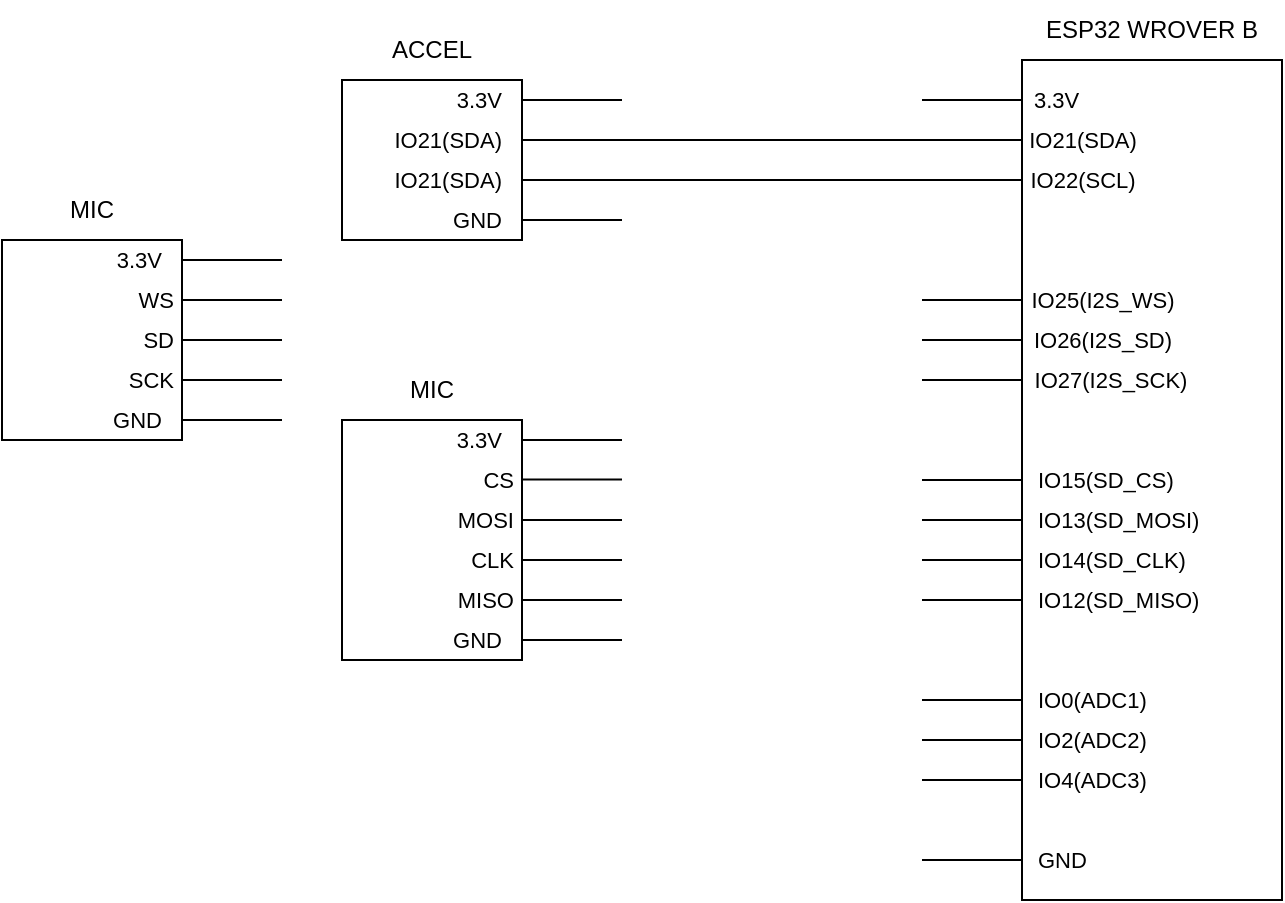 <mxfile version="26.0.16">
  <diagram name="Страница — 1" id="R1PNzt06GPcBgG97Ss6i">
    <mxGraphModel dx="600" dy="365" grid="1" gridSize="10" guides="1" tooltips="1" connect="1" arrows="1" fold="1" page="1" pageScale="1" pageWidth="827" pageHeight="1169" math="0" shadow="0">
      <root>
        <mxCell id="0" />
        <mxCell id="1" parent="0" />
        <mxCell id="N8a33hzFeptmH6NpnaTR-1" value="" style="rounded=0;whiteSpace=wrap;html=1;" vertex="1" parent="1">
          <mxGeometry x="520" y="110" width="130" height="420" as="geometry" />
        </mxCell>
        <mxCell id="N8a33hzFeptmH6NpnaTR-2" value="" style="endArrow=none;html=1;rounded=0;" edge="1" parent="1">
          <mxGeometry width="50" height="50" relative="1" as="geometry">
            <mxPoint x="470" y="150" as="sourcePoint" />
            <mxPoint x="520" y="150" as="targetPoint" />
          </mxGeometry>
        </mxCell>
        <mxCell id="N8a33hzFeptmH6NpnaTR-3" value="IO21(SDA)" style="edgeLabel;html=1;align=center;verticalAlign=middle;resizable=0;points=[];" vertex="1" connectable="0" parent="N8a33hzFeptmH6NpnaTR-2">
          <mxGeometry x="0.472" y="-4" relative="1" as="geometry">
            <mxPoint x="43" y="-4" as="offset" />
          </mxGeometry>
        </mxCell>
        <mxCell id="N8a33hzFeptmH6NpnaTR-4" value="" style="endArrow=none;html=1;rounded=0;" edge="1" parent="1">
          <mxGeometry width="50" height="50" relative="1" as="geometry">
            <mxPoint x="470" y="170" as="sourcePoint" />
            <mxPoint x="520" y="170" as="targetPoint" />
          </mxGeometry>
        </mxCell>
        <mxCell id="N8a33hzFeptmH6NpnaTR-5" value="IO22(SCL)" style="edgeLabel;html=1;align=center;verticalAlign=middle;resizable=0;points=[];" vertex="1" connectable="0" parent="N8a33hzFeptmH6NpnaTR-4">
          <mxGeometry x="0.472" y="-4" relative="1" as="geometry">
            <mxPoint x="43" y="-4" as="offset" />
          </mxGeometry>
        </mxCell>
        <mxCell id="N8a33hzFeptmH6NpnaTR-6" value="" style="endArrow=none;html=1;rounded=0;" edge="1" parent="1">
          <mxGeometry width="50" height="50" relative="1" as="geometry">
            <mxPoint x="470" y="230" as="sourcePoint" />
            <mxPoint x="520" y="230" as="targetPoint" />
          </mxGeometry>
        </mxCell>
        <mxCell id="N8a33hzFeptmH6NpnaTR-7" value="IO25(I2S_WS)" style="edgeLabel;html=1;align=center;verticalAlign=middle;resizable=0;points=[];" vertex="1" connectable="0" parent="N8a33hzFeptmH6NpnaTR-6">
          <mxGeometry x="0.472" y="-4" relative="1" as="geometry">
            <mxPoint x="53" y="-4" as="offset" />
          </mxGeometry>
        </mxCell>
        <mxCell id="N8a33hzFeptmH6NpnaTR-14" value="" style="endArrow=none;html=1;rounded=0;" edge="1" parent="1">
          <mxGeometry width="50" height="50" relative="1" as="geometry">
            <mxPoint x="470" y="250" as="sourcePoint" />
            <mxPoint x="520" y="250" as="targetPoint" />
          </mxGeometry>
        </mxCell>
        <mxCell id="N8a33hzFeptmH6NpnaTR-15" value="IO26(I2S_SD)" style="edgeLabel;html=1;align=center;verticalAlign=middle;resizable=0;points=[];" vertex="1" connectable="0" parent="N8a33hzFeptmH6NpnaTR-14">
          <mxGeometry x="0.472" y="-4" relative="1" as="geometry">
            <mxPoint x="53" y="-4" as="offset" />
          </mxGeometry>
        </mxCell>
        <mxCell id="N8a33hzFeptmH6NpnaTR-16" value="" style="endArrow=none;html=1;rounded=0;" edge="1" parent="1">
          <mxGeometry width="50" height="50" relative="1" as="geometry">
            <mxPoint x="470" y="270" as="sourcePoint" />
            <mxPoint x="520" y="270" as="targetPoint" />
          </mxGeometry>
        </mxCell>
        <mxCell id="N8a33hzFeptmH6NpnaTR-17" value="IO27(I2S_SCK)" style="edgeLabel;html=1;align=center;verticalAlign=middle;resizable=0;points=[];" vertex="1" connectable="0" parent="N8a33hzFeptmH6NpnaTR-16">
          <mxGeometry x="0.472" y="-4" relative="1" as="geometry">
            <mxPoint x="57" y="-4" as="offset" />
          </mxGeometry>
        </mxCell>
        <mxCell id="N8a33hzFeptmH6NpnaTR-25" value="" style="endArrow=none;html=1;rounded=0;" edge="1" parent="1">
          <mxGeometry width="50" height="50" relative="1" as="geometry">
            <mxPoint x="470" y="320" as="sourcePoint" />
            <mxPoint x="520" y="320" as="targetPoint" />
          </mxGeometry>
        </mxCell>
        <mxCell id="N8a33hzFeptmH6NpnaTR-26" value="IO15(SD_CS)" style="edgeLabel;html=1;align=left;verticalAlign=middle;resizable=0;points=[];" vertex="1" connectable="0" parent="N8a33hzFeptmH6NpnaTR-25">
          <mxGeometry x="0.472" y="-4" relative="1" as="geometry">
            <mxPoint x="19" y="-4" as="offset" />
          </mxGeometry>
        </mxCell>
        <mxCell id="N8a33hzFeptmH6NpnaTR-31" value="" style="endArrow=none;html=1;rounded=0;" edge="1" parent="1">
          <mxGeometry width="50" height="50" relative="1" as="geometry">
            <mxPoint x="470" y="340" as="sourcePoint" />
            <mxPoint x="520" y="340" as="targetPoint" />
          </mxGeometry>
        </mxCell>
        <mxCell id="N8a33hzFeptmH6NpnaTR-32" value="IO13(SD_MOSI)" style="edgeLabel;html=1;align=left;verticalAlign=middle;resizable=0;points=[];" vertex="1" connectable="0" parent="N8a33hzFeptmH6NpnaTR-31">
          <mxGeometry x="0.472" y="-4" relative="1" as="geometry">
            <mxPoint x="19" y="-4" as="offset" />
          </mxGeometry>
        </mxCell>
        <mxCell id="N8a33hzFeptmH6NpnaTR-33" value="" style="endArrow=none;html=1;rounded=0;" edge="1" parent="1">
          <mxGeometry width="50" height="50" relative="1" as="geometry">
            <mxPoint x="470" y="360" as="sourcePoint" />
            <mxPoint x="520" y="360" as="targetPoint" />
          </mxGeometry>
        </mxCell>
        <mxCell id="N8a33hzFeptmH6NpnaTR-34" value="IO14(SD_CLK)" style="edgeLabel;html=1;align=left;verticalAlign=middle;resizable=0;points=[];" vertex="1" connectable="0" parent="N8a33hzFeptmH6NpnaTR-33">
          <mxGeometry x="0.472" y="-4" relative="1" as="geometry">
            <mxPoint x="19" y="-4" as="offset" />
          </mxGeometry>
        </mxCell>
        <mxCell id="N8a33hzFeptmH6NpnaTR-35" value="" style="endArrow=none;html=1;rounded=0;" edge="1" parent="1">
          <mxGeometry width="50" height="50" relative="1" as="geometry">
            <mxPoint x="470" y="380" as="sourcePoint" />
            <mxPoint x="520" y="380" as="targetPoint" />
          </mxGeometry>
        </mxCell>
        <mxCell id="N8a33hzFeptmH6NpnaTR-36" value="IO12(SD_MISO)" style="edgeLabel;html=1;align=left;verticalAlign=middle;resizable=0;points=[];" vertex="1" connectable="0" parent="N8a33hzFeptmH6NpnaTR-35">
          <mxGeometry x="0.472" y="-4" relative="1" as="geometry">
            <mxPoint x="19" y="-4" as="offset" />
          </mxGeometry>
        </mxCell>
        <mxCell id="N8a33hzFeptmH6NpnaTR-37" value="" style="endArrow=none;html=1;rounded=0;" edge="1" parent="1">
          <mxGeometry width="50" height="50" relative="1" as="geometry">
            <mxPoint x="470" y="430" as="sourcePoint" />
            <mxPoint x="520" y="430" as="targetPoint" />
          </mxGeometry>
        </mxCell>
        <mxCell id="N8a33hzFeptmH6NpnaTR-38" value="IO0(ADC1)" style="edgeLabel;html=1;align=left;verticalAlign=middle;resizable=0;points=[];" vertex="1" connectable="0" parent="N8a33hzFeptmH6NpnaTR-37">
          <mxGeometry x="0.472" y="-4" relative="1" as="geometry">
            <mxPoint x="19" y="-4" as="offset" />
          </mxGeometry>
        </mxCell>
        <mxCell id="N8a33hzFeptmH6NpnaTR-39" value="" style="endArrow=none;html=1;rounded=0;" edge="1" parent="1">
          <mxGeometry width="50" height="50" relative="1" as="geometry">
            <mxPoint x="470" y="450" as="sourcePoint" />
            <mxPoint x="520" y="450" as="targetPoint" />
          </mxGeometry>
        </mxCell>
        <mxCell id="N8a33hzFeptmH6NpnaTR-40" value="IO2(ADC2)" style="edgeLabel;html=1;align=left;verticalAlign=middle;resizable=0;points=[];" vertex="1" connectable="0" parent="N8a33hzFeptmH6NpnaTR-39">
          <mxGeometry x="0.472" y="-4" relative="1" as="geometry">
            <mxPoint x="19" y="-4" as="offset" />
          </mxGeometry>
        </mxCell>
        <mxCell id="N8a33hzFeptmH6NpnaTR-41" value="" style="endArrow=none;html=1;rounded=0;" edge="1" parent="1">
          <mxGeometry width="50" height="50" relative="1" as="geometry">
            <mxPoint x="470" y="470" as="sourcePoint" />
            <mxPoint x="520" y="470" as="targetPoint" />
          </mxGeometry>
        </mxCell>
        <mxCell id="N8a33hzFeptmH6NpnaTR-42" value="IO4(ADC3)" style="edgeLabel;html=1;align=left;verticalAlign=middle;resizable=0;points=[];" vertex="1" connectable="0" parent="N8a33hzFeptmH6NpnaTR-41">
          <mxGeometry x="0.472" y="-4" relative="1" as="geometry">
            <mxPoint x="19" y="-4" as="offset" />
          </mxGeometry>
        </mxCell>
        <mxCell id="N8a33hzFeptmH6NpnaTR-43" value="" style="rounded=0;whiteSpace=wrap;html=1;" vertex="1" parent="1">
          <mxGeometry x="180" y="120" width="90" height="80" as="geometry" />
        </mxCell>
        <mxCell id="N8a33hzFeptmH6NpnaTR-44" value="ESP32 WROVER B" style="text;html=1;align=center;verticalAlign=middle;whiteSpace=wrap;rounded=0;" vertex="1" parent="1">
          <mxGeometry x="520" y="80" width="130" height="30" as="geometry" />
        </mxCell>
        <mxCell id="N8a33hzFeptmH6NpnaTR-45" value="" style="endArrow=none;html=1;rounded=0;" edge="1" parent="1">
          <mxGeometry width="50" height="50" relative="1" as="geometry">
            <mxPoint x="270" y="150" as="sourcePoint" />
            <mxPoint x="320" y="150" as="targetPoint" />
          </mxGeometry>
        </mxCell>
        <mxCell id="N8a33hzFeptmH6NpnaTR-46" value="IO21(SDA)" style="edgeLabel;html=1;align=right;verticalAlign=middle;resizable=0;points=[];" vertex="1" connectable="0" parent="N8a33hzFeptmH6NpnaTR-45">
          <mxGeometry x="0.472" y="-4" relative="1" as="geometry">
            <mxPoint x="-47" y="-4" as="offset" />
          </mxGeometry>
        </mxCell>
        <mxCell id="N8a33hzFeptmH6NpnaTR-47" value="" style="endArrow=none;html=1;rounded=0;" edge="1" parent="1">
          <mxGeometry width="50" height="50" relative="1" as="geometry">
            <mxPoint x="270" y="170" as="sourcePoint" />
            <mxPoint x="320" y="170" as="targetPoint" />
          </mxGeometry>
        </mxCell>
        <mxCell id="N8a33hzFeptmH6NpnaTR-48" value="IO21(SDA)" style="edgeLabel;html=1;align=right;verticalAlign=middle;resizable=0;points=[];" vertex="1" connectable="0" parent="N8a33hzFeptmH6NpnaTR-47">
          <mxGeometry x="0.472" y="-4" relative="1" as="geometry">
            <mxPoint x="-47" y="-4" as="offset" />
          </mxGeometry>
        </mxCell>
        <mxCell id="N8a33hzFeptmH6NpnaTR-49" value="" style="endArrow=none;html=1;rounded=0;" edge="1" parent="1">
          <mxGeometry width="50" height="50" relative="1" as="geometry">
            <mxPoint x="270" y="130" as="sourcePoint" />
            <mxPoint x="320" y="130" as="targetPoint" />
          </mxGeometry>
        </mxCell>
        <mxCell id="N8a33hzFeptmH6NpnaTR-50" value="3.3V" style="edgeLabel;html=1;align=right;verticalAlign=middle;resizable=0;points=[];" vertex="1" connectable="0" parent="N8a33hzFeptmH6NpnaTR-49">
          <mxGeometry x="0.472" y="-4" relative="1" as="geometry">
            <mxPoint x="-47" y="-4" as="offset" />
          </mxGeometry>
        </mxCell>
        <mxCell id="N8a33hzFeptmH6NpnaTR-52" value="" style="endArrow=none;html=1;rounded=0;" edge="1" parent="1">
          <mxGeometry width="50" height="50" relative="1" as="geometry">
            <mxPoint x="270" y="190" as="sourcePoint" />
            <mxPoint x="320" y="190" as="targetPoint" />
          </mxGeometry>
        </mxCell>
        <mxCell id="N8a33hzFeptmH6NpnaTR-53" value="GND" style="edgeLabel;html=1;align=right;verticalAlign=middle;resizable=0;points=[];" vertex="1" connectable="0" parent="N8a33hzFeptmH6NpnaTR-52">
          <mxGeometry x="0.472" y="-4" relative="1" as="geometry">
            <mxPoint x="-47" y="-4" as="offset" />
          </mxGeometry>
        </mxCell>
        <mxCell id="N8a33hzFeptmH6NpnaTR-54" value="" style="endArrow=none;html=1;rounded=0;" edge="1" parent="1">
          <mxGeometry width="50" height="50" relative="1" as="geometry">
            <mxPoint x="320" y="150" as="sourcePoint" />
            <mxPoint x="470" y="150" as="targetPoint" />
          </mxGeometry>
        </mxCell>
        <mxCell id="N8a33hzFeptmH6NpnaTR-55" value="" style="endArrow=none;html=1;rounded=0;" edge="1" parent="1">
          <mxGeometry width="50" height="50" relative="1" as="geometry">
            <mxPoint x="320" y="170" as="sourcePoint" />
            <mxPoint x="470" y="170" as="targetPoint" />
          </mxGeometry>
        </mxCell>
        <mxCell id="N8a33hzFeptmH6NpnaTR-56" value="" style="endArrow=none;html=1;rounded=0;" edge="1" parent="1">
          <mxGeometry width="50" height="50" relative="1" as="geometry">
            <mxPoint x="470" y="130" as="sourcePoint" />
            <mxPoint x="520" y="130" as="targetPoint" />
          </mxGeometry>
        </mxCell>
        <mxCell id="N8a33hzFeptmH6NpnaTR-57" value="3.3V" style="edgeLabel;html=1;align=left;verticalAlign=middle;resizable=0;points=[];" vertex="1" connectable="0" parent="N8a33hzFeptmH6NpnaTR-56">
          <mxGeometry x="0.472" y="-4" relative="1" as="geometry">
            <mxPoint x="17" y="-4" as="offset" />
          </mxGeometry>
        </mxCell>
        <mxCell id="N8a33hzFeptmH6NpnaTR-59" value="" style="endArrow=none;html=1;rounded=0;" edge="1" parent="1">
          <mxGeometry width="50" height="50" relative="1" as="geometry">
            <mxPoint x="470" y="510" as="sourcePoint" />
            <mxPoint x="520" y="510" as="targetPoint" />
          </mxGeometry>
        </mxCell>
        <mxCell id="N8a33hzFeptmH6NpnaTR-60" value="GND" style="edgeLabel;html=1;align=left;verticalAlign=middle;resizable=0;points=[];" vertex="1" connectable="0" parent="N8a33hzFeptmH6NpnaTR-59">
          <mxGeometry x="0.472" y="-4" relative="1" as="geometry">
            <mxPoint x="19" y="-4" as="offset" />
          </mxGeometry>
        </mxCell>
        <mxCell id="N8a33hzFeptmH6NpnaTR-63" value="ACCEL" style="text;html=1;align=center;verticalAlign=middle;whiteSpace=wrap;rounded=0;" vertex="1" parent="1">
          <mxGeometry x="180" y="90" width="90" height="30" as="geometry" />
        </mxCell>
        <mxCell id="N8a33hzFeptmH6NpnaTR-64" value="" style="rounded=0;whiteSpace=wrap;html=1;" vertex="1" parent="1">
          <mxGeometry x="10" y="200" width="90" height="100" as="geometry" />
        </mxCell>
        <mxCell id="N8a33hzFeptmH6NpnaTR-65" value="MIC" style="text;html=1;align=center;verticalAlign=middle;whiteSpace=wrap;rounded=0;" vertex="1" parent="1">
          <mxGeometry x="10" y="170" width="90" height="30" as="geometry" />
        </mxCell>
        <mxCell id="N8a33hzFeptmH6NpnaTR-78" value="" style="endArrow=none;html=1;rounded=0;" edge="1" parent="1">
          <mxGeometry width="50" height="50" relative="1" as="geometry">
            <mxPoint x="100" y="230" as="sourcePoint" />
            <mxPoint x="150" y="230" as="targetPoint" />
          </mxGeometry>
        </mxCell>
        <mxCell id="N8a33hzFeptmH6NpnaTR-79" value="WS" style="edgeLabel;html=1;align=right;verticalAlign=middle;resizable=0;points=[];" vertex="1" connectable="0" parent="N8a33hzFeptmH6NpnaTR-78">
          <mxGeometry x="0.472" y="-4" relative="1" as="geometry">
            <mxPoint x="-41" y="-4" as="offset" />
          </mxGeometry>
        </mxCell>
        <mxCell id="N8a33hzFeptmH6NpnaTR-80" value="" style="endArrow=none;html=1;rounded=0;" edge="1" parent="1">
          <mxGeometry width="50" height="50" relative="1" as="geometry">
            <mxPoint x="100" y="250" as="sourcePoint" />
            <mxPoint x="150" y="250" as="targetPoint" />
          </mxGeometry>
        </mxCell>
        <mxCell id="N8a33hzFeptmH6NpnaTR-81" value="SD" style="edgeLabel;html=1;align=right;verticalAlign=middle;resizable=0;points=[];" vertex="1" connectable="0" parent="N8a33hzFeptmH6NpnaTR-80">
          <mxGeometry x="0.472" y="-4" relative="1" as="geometry">
            <mxPoint x="-41" y="-4" as="offset" />
          </mxGeometry>
        </mxCell>
        <mxCell id="N8a33hzFeptmH6NpnaTR-82" value="" style="endArrow=none;html=1;rounded=0;" edge="1" parent="1">
          <mxGeometry width="50" height="50" relative="1" as="geometry">
            <mxPoint x="100" y="270" as="sourcePoint" />
            <mxPoint x="150" y="270" as="targetPoint" />
          </mxGeometry>
        </mxCell>
        <mxCell id="N8a33hzFeptmH6NpnaTR-83" value="SCK" style="edgeLabel;html=1;align=right;verticalAlign=middle;resizable=0;points=[];" vertex="1" connectable="0" parent="N8a33hzFeptmH6NpnaTR-82">
          <mxGeometry x="0.472" y="-4" relative="1" as="geometry">
            <mxPoint x="-41" y="-4" as="offset" />
          </mxGeometry>
        </mxCell>
        <mxCell id="N8a33hzFeptmH6NpnaTR-84" value="" style="endArrow=none;html=1;rounded=0;" edge="1" parent="1">
          <mxGeometry width="50" height="50" relative="1" as="geometry">
            <mxPoint x="100" y="210" as="sourcePoint" />
            <mxPoint x="150" y="210" as="targetPoint" />
          </mxGeometry>
        </mxCell>
        <mxCell id="N8a33hzFeptmH6NpnaTR-85" value="3.3V" style="edgeLabel;html=1;align=right;verticalAlign=middle;resizable=0;points=[];" vertex="1" connectable="0" parent="N8a33hzFeptmH6NpnaTR-84">
          <mxGeometry x="0.472" y="-4" relative="1" as="geometry">
            <mxPoint x="-47" y="-4" as="offset" />
          </mxGeometry>
        </mxCell>
        <mxCell id="N8a33hzFeptmH6NpnaTR-86" value="" style="endArrow=none;html=1;rounded=0;" edge="1" parent="1">
          <mxGeometry width="50" height="50" relative="1" as="geometry">
            <mxPoint x="100" y="290" as="sourcePoint" />
            <mxPoint x="150" y="290" as="targetPoint" />
          </mxGeometry>
        </mxCell>
        <mxCell id="N8a33hzFeptmH6NpnaTR-87" value="GND" style="edgeLabel;html=1;align=right;verticalAlign=middle;resizable=0;points=[];" vertex="1" connectable="0" parent="N8a33hzFeptmH6NpnaTR-86">
          <mxGeometry x="0.472" y="-4" relative="1" as="geometry">
            <mxPoint x="-47" y="-4" as="offset" />
          </mxGeometry>
        </mxCell>
        <mxCell id="N8a33hzFeptmH6NpnaTR-88" value="" style="rounded=0;whiteSpace=wrap;html=1;" vertex="1" parent="1">
          <mxGeometry x="180" y="290" width="90" height="120" as="geometry" />
        </mxCell>
        <mxCell id="N8a33hzFeptmH6NpnaTR-89" value="MIC" style="text;html=1;align=center;verticalAlign=middle;whiteSpace=wrap;rounded=0;" vertex="1" parent="1">
          <mxGeometry x="180" y="260" width="90" height="30" as="geometry" />
        </mxCell>
        <mxCell id="N8a33hzFeptmH6NpnaTR-90" value="" style="endArrow=none;html=1;rounded=0;" edge="1" parent="1">
          <mxGeometry width="50" height="50" relative="1" as="geometry">
            <mxPoint x="270" y="319.71" as="sourcePoint" />
            <mxPoint x="320" y="319.71" as="targetPoint" />
          </mxGeometry>
        </mxCell>
        <mxCell id="N8a33hzFeptmH6NpnaTR-91" value="CS" style="edgeLabel;html=1;align=right;verticalAlign=middle;resizable=0;points=[];" vertex="1" connectable="0" parent="N8a33hzFeptmH6NpnaTR-90">
          <mxGeometry x="0.472" y="-4" relative="1" as="geometry">
            <mxPoint x="-41" y="-4" as="offset" />
          </mxGeometry>
        </mxCell>
        <mxCell id="N8a33hzFeptmH6NpnaTR-92" value="" style="endArrow=none;html=1;rounded=0;" edge="1" parent="1">
          <mxGeometry width="50" height="50" relative="1" as="geometry">
            <mxPoint x="270" y="360" as="sourcePoint" />
            <mxPoint x="320" y="360" as="targetPoint" />
          </mxGeometry>
        </mxCell>
        <mxCell id="N8a33hzFeptmH6NpnaTR-93" value="CLK" style="edgeLabel;html=1;align=right;verticalAlign=middle;resizable=0;points=[];" vertex="1" connectable="0" parent="N8a33hzFeptmH6NpnaTR-92">
          <mxGeometry x="0.472" y="-4" relative="1" as="geometry">
            <mxPoint x="-41" y="-4" as="offset" />
          </mxGeometry>
        </mxCell>
        <mxCell id="N8a33hzFeptmH6NpnaTR-94" value="" style="endArrow=none;html=1;rounded=0;" edge="1" parent="1">
          <mxGeometry width="50" height="50" relative="1" as="geometry">
            <mxPoint x="270" y="380" as="sourcePoint" />
            <mxPoint x="320" y="380" as="targetPoint" />
          </mxGeometry>
        </mxCell>
        <mxCell id="N8a33hzFeptmH6NpnaTR-95" value="MISO" style="edgeLabel;html=1;align=right;verticalAlign=middle;resizable=0;points=[];" vertex="1" connectable="0" parent="N8a33hzFeptmH6NpnaTR-94">
          <mxGeometry x="0.472" y="-4" relative="1" as="geometry">
            <mxPoint x="-41" y="-4" as="offset" />
          </mxGeometry>
        </mxCell>
        <mxCell id="N8a33hzFeptmH6NpnaTR-96" value="" style="endArrow=none;html=1;rounded=0;" edge="1" parent="1">
          <mxGeometry width="50" height="50" relative="1" as="geometry">
            <mxPoint x="270" y="300" as="sourcePoint" />
            <mxPoint x="320" y="300" as="targetPoint" />
          </mxGeometry>
        </mxCell>
        <mxCell id="N8a33hzFeptmH6NpnaTR-97" value="3.3V" style="edgeLabel;html=1;align=right;verticalAlign=middle;resizable=0;points=[];" vertex="1" connectable="0" parent="N8a33hzFeptmH6NpnaTR-96">
          <mxGeometry x="0.472" y="-4" relative="1" as="geometry">
            <mxPoint x="-47" y="-4" as="offset" />
          </mxGeometry>
        </mxCell>
        <mxCell id="N8a33hzFeptmH6NpnaTR-98" value="" style="endArrow=none;html=1;rounded=0;" edge="1" parent="1">
          <mxGeometry width="50" height="50" relative="1" as="geometry">
            <mxPoint x="270" y="400" as="sourcePoint" />
            <mxPoint x="320" y="400" as="targetPoint" />
          </mxGeometry>
        </mxCell>
        <mxCell id="N8a33hzFeptmH6NpnaTR-99" value="GND" style="edgeLabel;html=1;align=right;verticalAlign=middle;resizable=0;points=[];" vertex="1" connectable="0" parent="N8a33hzFeptmH6NpnaTR-98">
          <mxGeometry x="0.472" y="-4" relative="1" as="geometry">
            <mxPoint x="-47" y="-4" as="offset" />
          </mxGeometry>
        </mxCell>
        <mxCell id="N8a33hzFeptmH6NpnaTR-100" value="" style="endArrow=none;html=1;rounded=0;" edge="1" parent="1">
          <mxGeometry width="50" height="50" relative="1" as="geometry">
            <mxPoint x="270" y="340" as="sourcePoint" />
            <mxPoint x="320" y="340" as="targetPoint" />
          </mxGeometry>
        </mxCell>
        <mxCell id="N8a33hzFeptmH6NpnaTR-101" value="MOSI" style="edgeLabel;html=1;align=right;verticalAlign=middle;resizable=0;points=[];" vertex="1" connectable="0" parent="N8a33hzFeptmH6NpnaTR-100">
          <mxGeometry x="0.472" y="-4" relative="1" as="geometry">
            <mxPoint x="-41" y="-4" as="offset" />
          </mxGeometry>
        </mxCell>
      </root>
    </mxGraphModel>
  </diagram>
</mxfile>
